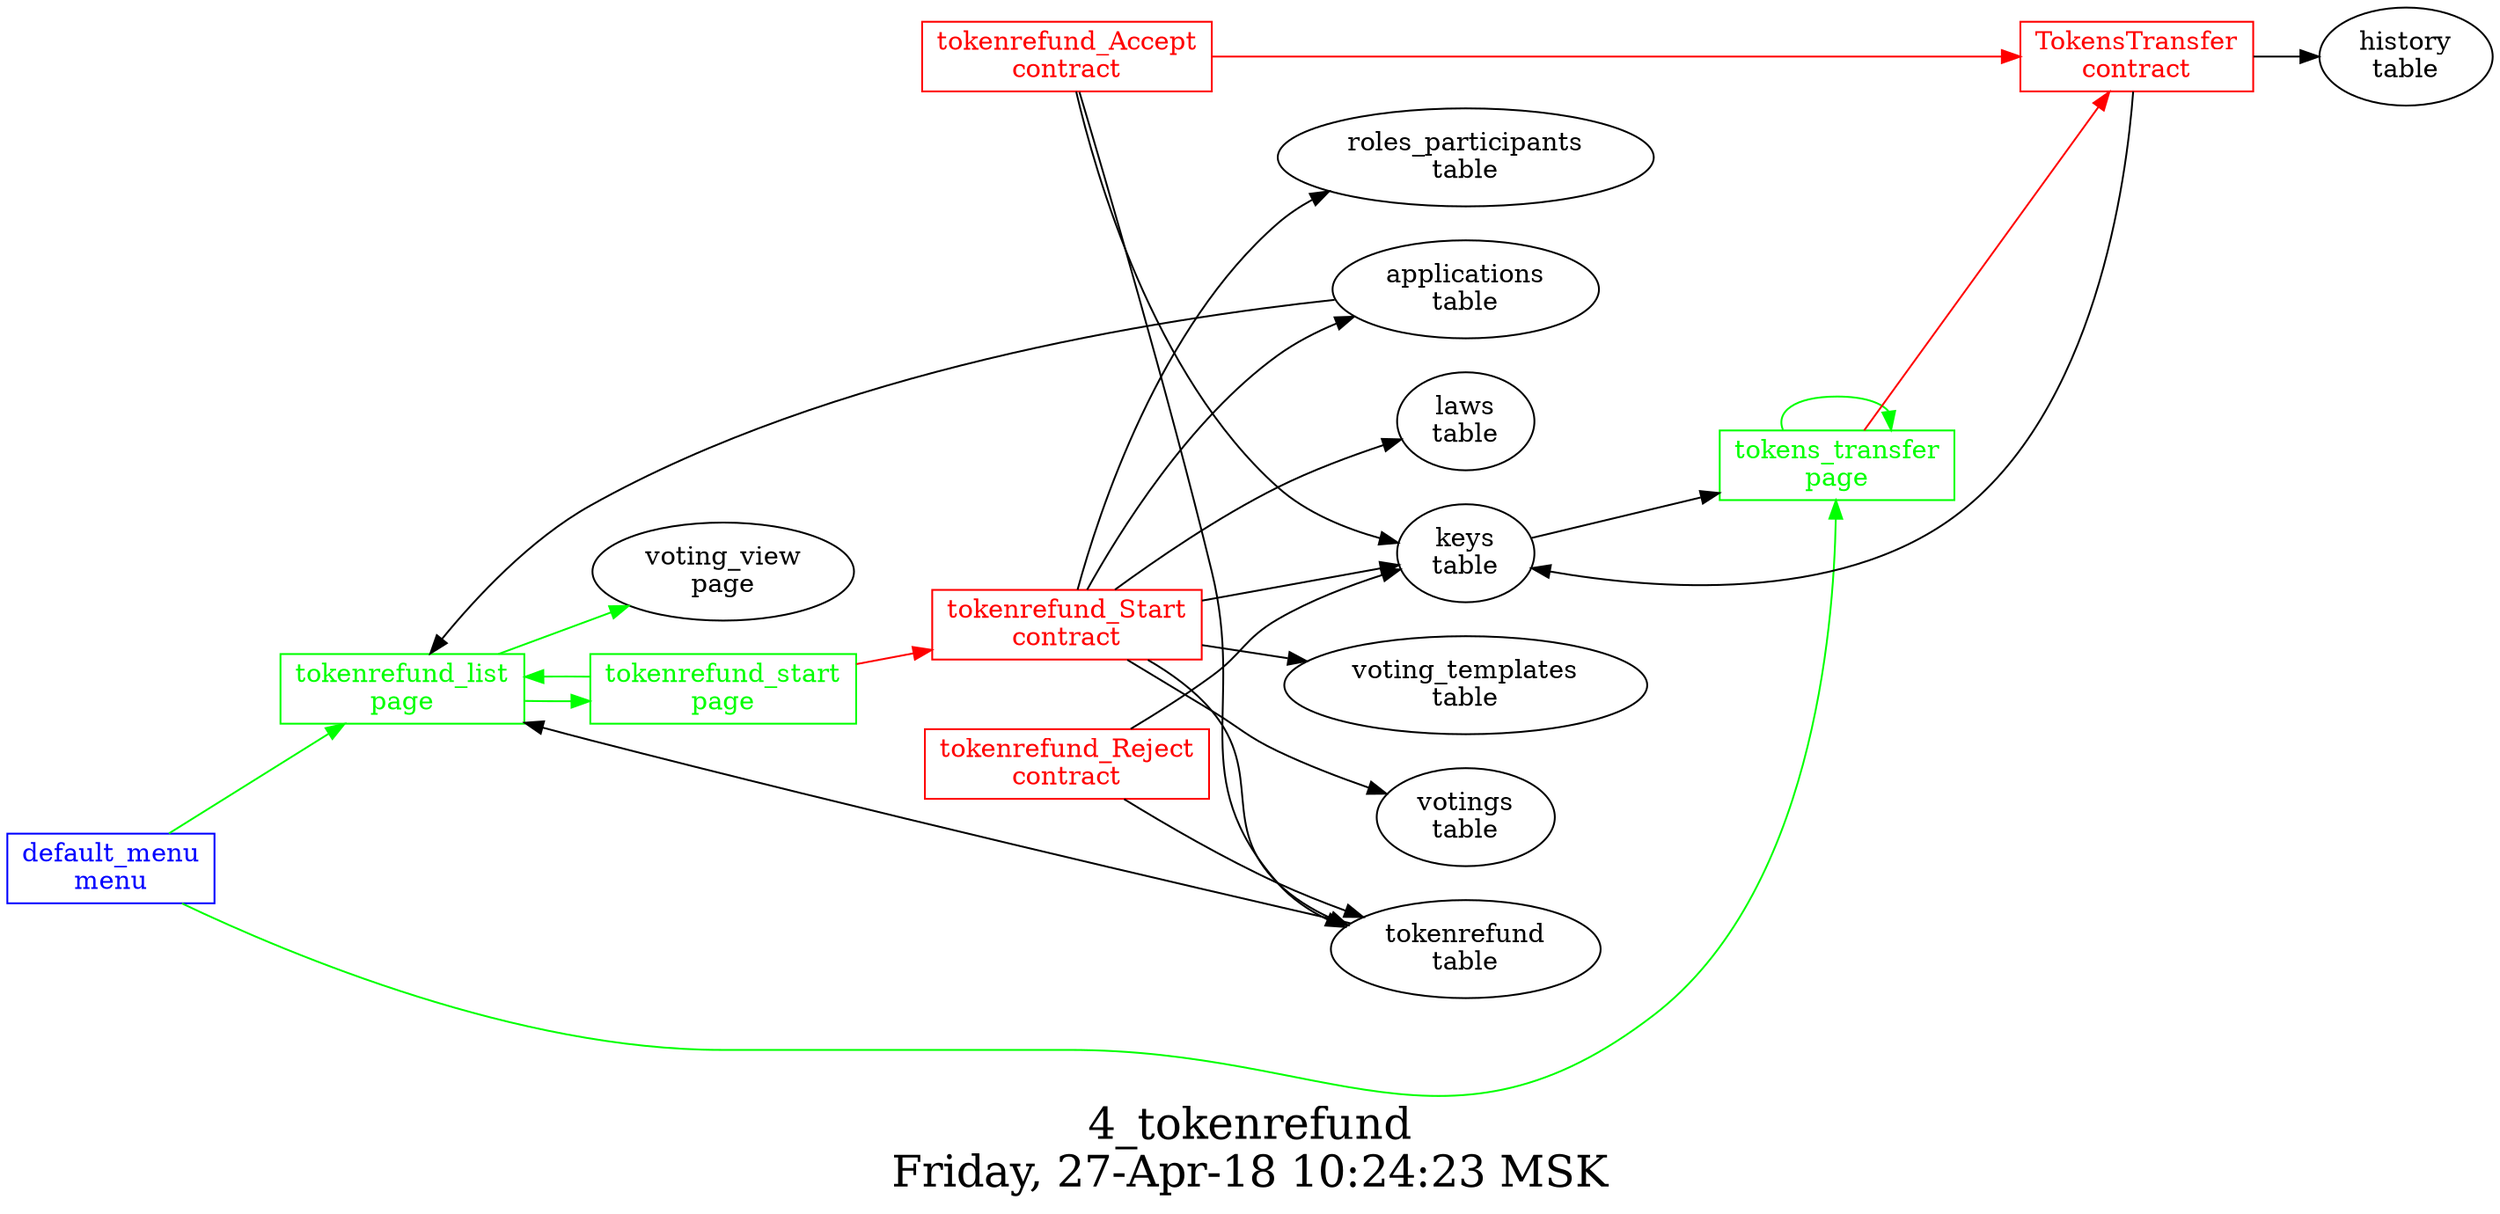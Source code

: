 digraph G {
graph [
  fontsize="24";
  label="4_tokenrefund\nFriday, 27-Apr-18 10:24:23 MSK";
  nojustify=true;
  ordering=out;
  rankdir=LR;
  size="30";
];
"default_menu\nmenu" -> "tokenrefund_list\npage"  [ color=green ]
"default_menu\nmenu" -> "tokens_transfer\npage"  [ color=green ]
"default_menu\nmenu" [color=blue, fontcolor=blue, group=menus, shape=record];
"applications\ntable" -> "tokenrefund_list\npage"  [ color="" ]
"tokenrefund\ntable" -> "tokenrefund_list\npage"  [ color="" ]
"tokenrefund_list\npage" -> "voting_view\npage"  [ color=green ]
"tokenrefund_list\npage" -> "tokenrefund_start\npage"  [ color=green ]
"tokenrefund_list\npage" [color=green, fontcolor=green, group=pages, shape=record];
"tokenrefund_start\npage" -> "tokenrefund_Start\ncontract"  [ color=red ]
"tokenrefund_start\npage" -> "tokenrefund_list\npage"  [ color=green ]
"tokenrefund_start\npage" [color=green, fontcolor=green, group=pages, shape=record];
"tokens_transfer\npage" -> "TokensTransfer\ncontract"  [ color=red ]
"keys\ntable" -> "tokens_transfer\npage"  [ color="" ]
"tokens_transfer\npage" -> "tokens_transfer\npage"  [ color=green ]
"tokens_transfer\npage" [color=green, fontcolor=green, group=pages, shape=record];
"TokensTransfer\ncontract" -> "keys\ntable"  [ color="" ]
"TokensTransfer\ncontract" -> "history\ntable"  [ color="" ]
"TokensTransfer\ncontract" [color=red, fontcolor=red, group=contracts, shape=record];
"tokenrefund_Accept\ncontract" -> "TokensTransfer\ncontract"  [ color=red ]
"tokenrefund_Accept\ncontract" -> "keys\ntable"  [ color="" ]
"tokenrefund_Accept\ncontract" -> "tokenrefund\ntable"  [ color="" ]
"tokenrefund_Accept\ncontract" [color=red, fontcolor=red, group=contracts, shape=record];
"tokenrefund_Reject\ncontract" -> "keys\ntable"  [ color="" ]
"tokenrefund_Reject\ncontract" -> "tokenrefund\ntable"  [ color="" ]
"tokenrefund_Reject\ncontract" [color=red, fontcolor=red, group=contracts, shape=record];
"tokenrefund_Start\ncontract" -> "keys\ntable"  [ color="" ]
"tokenrefund_Start\ncontract" -> "roles_participants\ntable"  [ color="" ]
"tokenrefund_Start\ncontract" -> "applications\ntable"  [ color="" ]
"tokenrefund_Start\ncontract" -> "laws\ntable"  [ color="" ]
"tokenrefund_Start\ncontract" -> "voting_templates\ntable"  [ color="" ]
"tokenrefund_Start\ncontract" -> "votings\ntable"  [ color="" ]
"tokenrefund_Start\ncontract" -> "tokenrefund\ntable"  [ color="" ]
"tokenrefund_Start\ncontract" [color=red, fontcolor=red, group=contracts, shape=record];
"laws\ntable" [color="", fontcolor="", group=tables, shape=""];
"tokenrefund\ntable" [color="", fontcolor="", group=tables, shape=""];
}
